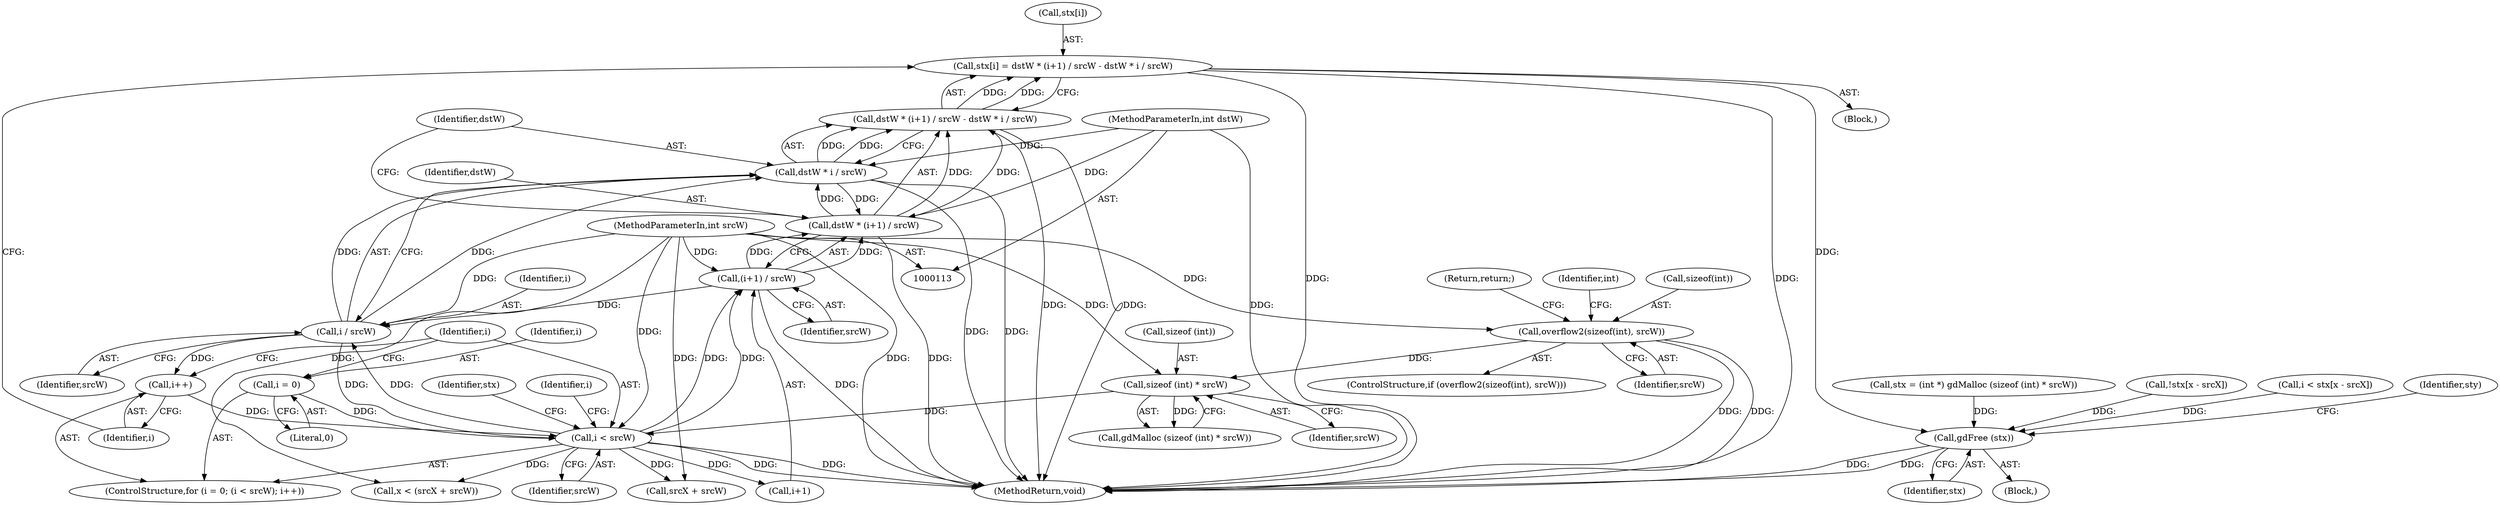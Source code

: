 digraph "0_php-src_c395c6e5d7e8df37a21265ff76e48fe75ceb5ae6?w=1_1@array" {
"1000177" [label="(Call,stx[i] = dstW * (i+1) / srcW - dstW * i / srcW)"];
"1000181" [label="(Call,dstW * (i+1) / srcW - dstW * i / srcW)"];
"1000182" [label="(Call,dstW * (i+1) / srcW)"];
"1000189" [label="(Call,dstW * i / srcW)"];
"1000120" [label="(MethodParameterIn,int dstW)"];
"1000191" [label="(Call,i / srcW)"];
"1000171" [label="(Call,i < srcW)"];
"1000168" [label="(Call,i = 0)"];
"1000174" [label="(Call,i++)"];
"1000154" [label="(Call,sizeof (int) * srcW)"];
"1000136" [label="(Call,overflow2(sizeof(int), srcW))"];
"1000122" [label="(MethodParameterIn,int srcW)"];
"1000184" [label="(Call,(i+1) / srcW)"];
"1000463" [label="(Call,gdFree (stx))"];
"1000145" [label="(Identifier,int)"];
"1000154" [label="(Call,sizeof (int) * srcW)"];
"1000188" [label="(Identifier,srcW)"];
"1000149" [label="(Call,stx = (int *) gdMalloc (sizeof (int) * srcW))"];
"1000177" [label="(Call,stx[i] = dstW * (i+1) / srcW - dstW * i / srcW)"];
"1000464" [label="(Identifier,stx)"];
"1000137" [label="(Call,sizeof(int))"];
"1000287" [label="(Call,!stx[x - srcX])"];
"1000181" [label="(Call,dstW * (i+1) / srcW - dstW * i / srcW)"];
"1000175" [label="(Identifier,i)"];
"1000124" [label="(Block,)"];
"1000190" [label="(Identifier,dstW)"];
"1000467" [label="(MethodReturn,void)"];
"1000122" [label="(MethodParameterIn,int srcW)"];
"1000168" [label="(Call,i = 0)"];
"1000155" [label="(Call,sizeof (int))"];
"1000153" [label="(Call,gdMalloc (sizeof (int) * srcW))"];
"1000444" [label="(Call,i < stx[x - srcX])"];
"1000173" [label="(Identifier,srcW)"];
"1000171" [label="(Call,i < srcW)"];
"1000179" [label="(Identifier,stx)"];
"1000172" [label="(Identifier,i)"];
"1000189" [label="(Call,dstW * i / srcW)"];
"1000192" [label="(Identifier,i)"];
"1000182" [label="(Call,dstW * (i+1) / srcW)"];
"1000196" [label="(Identifier,i)"];
"1000183" [label="(Identifier,dstW)"];
"1000466" [label="(Identifier,sty)"];
"1000135" [label="(ControlStructure,if (overflow2(sizeof(int), srcW)))"];
"1000139" [label="(Identifier,srcW)"];
"1000184" [label="(Call,(i+1) / srcW)"];
"1000170" [label="(Literal,0)"];
"1000169" [label="(Identifier,i)"];
"1000273" [label="(Call,x < (srcX + srcW))"];
"1000136" [label="(Call,overflow2(sizeof(int), srcW))"];
"1000176" [label="(Block,)"];
"1000120" [label="(MethodParameterIn,int dstW)"];
"1000275" [label="(Call,srcX + srcW)"];
"1000174" [label="(Call,i++)"];
"1000157" [label="(Identifier,srcW)"];
"1000178" [label="(Call,stx[i])"];
"1000167" [label="(ControlStructure,for (i = 0; (i < srcW); i++))"];
"1000141" [label="(Return,return;)"];
"1000185" [label="(Call,i+1)"];
"1000191" [label="(Call,i / srcW)"];
"1000463" [label="(Call,gdFree (stx))"];
"1000193" [label="(Identifier,srcW)"];
"1000177" -> "1000176"  [label="AST: "];
"1000177" -> "1000181"  [label="CFG: "];
"1000178" -> "1000177"  [label="AST: "];
"1000181" -> "1000177"  [label="AST: "];
"1000175" -> "1000177"  [label="CFG: "];
"1000177" -> "1000467"  [label="DDG: "];
"1000177" -> "1000467"  [label="DDG: "];
"1000181" -> "1000177"  [label="DDG: "];
"1000181" -> "1000177"  [label="DDG: "];
"1000177" -> "1000463"  [label="DDG: "];
"1000181" -> "1000189"  [label="CFG: "];
"1000182" -> "1000181"  [label="AST: "];
"1000189" -> "1000181"  [label="AST: "];
"1000181" -> "1000467"  [label="DDG: "];
"1000181" -> "1000467"  [label="DDG: "];
"1000182" -> "1000181"  [label="DDG: "];
"1000182" -> "1000181"  [label="DDG: "];
"1000189" -> "1000181"  [label="DDG: "];
"1000189" -> "1000181"  [label="DDG: "];
"1000182" -> "1000184"  [label="CFG: "];
"1000183" -> "1000182"  [label="AST: "];
"1000184" -> "1000182"  [label="AST: "];
"1000190" -> "1000182"  [label="CFG: "];
"1000182" -> "1000467"  [label="DDG: "];
"1000189" -> "1000182"  [label="DDG: "];
"1000120" -> "1000182"  [label="DDG: "];
"1000184" -> "1000182"  [label="DDG: "];
"1000184" -> "1000182"  [label="DDG: "];
"1000182" -> "1000189"  [label="DDG: "];
"1000189" -> "1000191"  [label="CFG: "];
"1000190" -> "1000189"  [label="AST: "];
"1000191" -> "1000189"  [label="AST: "];
"1000189" -> "1000467"  [label="DDG: "];
"1000189" -> "1000467"  [label="DDG: "];
"1000120" -> "1000189"  [label="DDG: "];
"1000191" -> "1000189"  [label="DDG: "];
"1000191" -> "1000189"  [label="DDG: "];
"1000120" -> "1000113"  [label="AST: "];
"1000120" -> "1000467"  [label="DDG: "];
"1000191" -> "1000193"  [label="CFG: "];
"1000192" -> "1000191"  [label="AST: "];
"1000193" -> "1000191"  [label="AST: "];
"1000191" -> "1000171"  [label="DDG: "];
"1000191" -> "1000174"  [label="DDG: "];
"1000171" -> "1000191"  [label="DDG: "];
"1000184" -> "1000191"  [label="DDG: "];
"1000122" -> "1000191"  [label="DDG: "];
"1000171" -> "1000167"  [label="AST: "];
"1000171" -> "1000173"  [label="CFG: "];
"1000172" -> "1000171"  [label="AST: "];
"1000173" -> "1000171"  [label="AST: "];
"1000179" -> "1000171"  [label="CFG: "];
"1000196" -> "1000171"  [label="CFG: "];
"1000171" -> "1000467"  [label="DDG: "];
"1000171" -> "1000467"  [label="DDG: "];
"1000168" -> "1000171"  [label="DDG: "];
"1000174" -> "1000171"  [label="DDG: "];
"1000154" -> "1000171"  [label="DDG: "];
"1000122" -> "1000171"  [label="DDG: "];
"1000171" -> "1000184"  [label="DDG: "];
"1000171" -> "1000184"  [label="DDG: "];
"1000171" -> "1000185"  [label="DDG: "];
"1000171" -> "1000273"  [label="DDG: "];
"1000171" -> "1000275"  [label="DDG: "];
"1000168" -> "1000167"  [label="AST: "];
"1000168" -> "1000170"  [label="CFG: "];
"1000169" -> "1000168"  [label="AST: "];
"1000170" -> "1000168"  [label="AST: "];
"1000172" -> "1000168"  [label="CFG: "];
"1000174" -> "1000167"  [label="AST: "];
"1000174" -> "1000175"  [label="CFG: "];
"1000175" -> "1000174"  [label="AST: "];
"1000172" -> "1000174"  [label="CFG: "];
"1000154" -> "1000153"  [label="AST: "];
"1000154" -> "1000157"  [label="CFG: "];
"1000155" -> "1000154"  [label="AST: "];
"1000157" -> "1000154"  [label="AST: "];
"1000153" -> "1000154"  [label="CFG: "];
"1000154" -> "1000153"  [label="DDG: "];
"1000136" -> "1000154"  [label="DDG: "];
"1000122" -> "1000154"  [label="DDG: "];
"1000136" -> "1000135"  [label="AST: "];
"1000136" -> "1000139"  [label="CFG: "];
"1000137" -> "1000136"  [label="AST: "];
"1000139" -> "1000136"  [label="AST: "];
"1000141" -> "1000136"  [label="CFG: "];
"1000145" -> "1000136"  [label="CFG: "];
"1000136" -> "1000467"  [label="DDG: "];
"1000136" -> "1000467"  [label="DDG: "];
"1000122" -> "1000136"  [label="DDG: "];
"1000122" -> "1000113"  [label="AST: "];
"1000122" -> "1000467"  [label="DDG: "];
"1000122" -> "1000184"  [label="DDG: "];
"1000122" -> "1000273"  [label="DDG: "];
"1000122" -> "1000275"  [label="DDG: "];
"1000184" -> "1000188"  [label="CFG: "];
"1000185" -> "1000184"  [label="AST: "];
"1000188" -> "1000184"  [label="AST: "];
"1000184" -> "1000467"  [label="DDG: "];
"1000463" -> "1000124"  [label="AST: "];
"1000463" -> "1000464"  [label="CFG: "];
"1000464" -> "1000463"  [label="AST: "];
"1000466" -> "1000463"  [label="CFG: "];
"1000463" -> "1000467"  [label="DDG: "];
"1000463" -> "1000467"  [label="DDG: "];
"1000444" -> "1000463"  [label="DDG: "];
"1000287" -> "1000463"  [label="DDG: "];
"1000149" -> "1000463"  [label="DDG: "];
}
